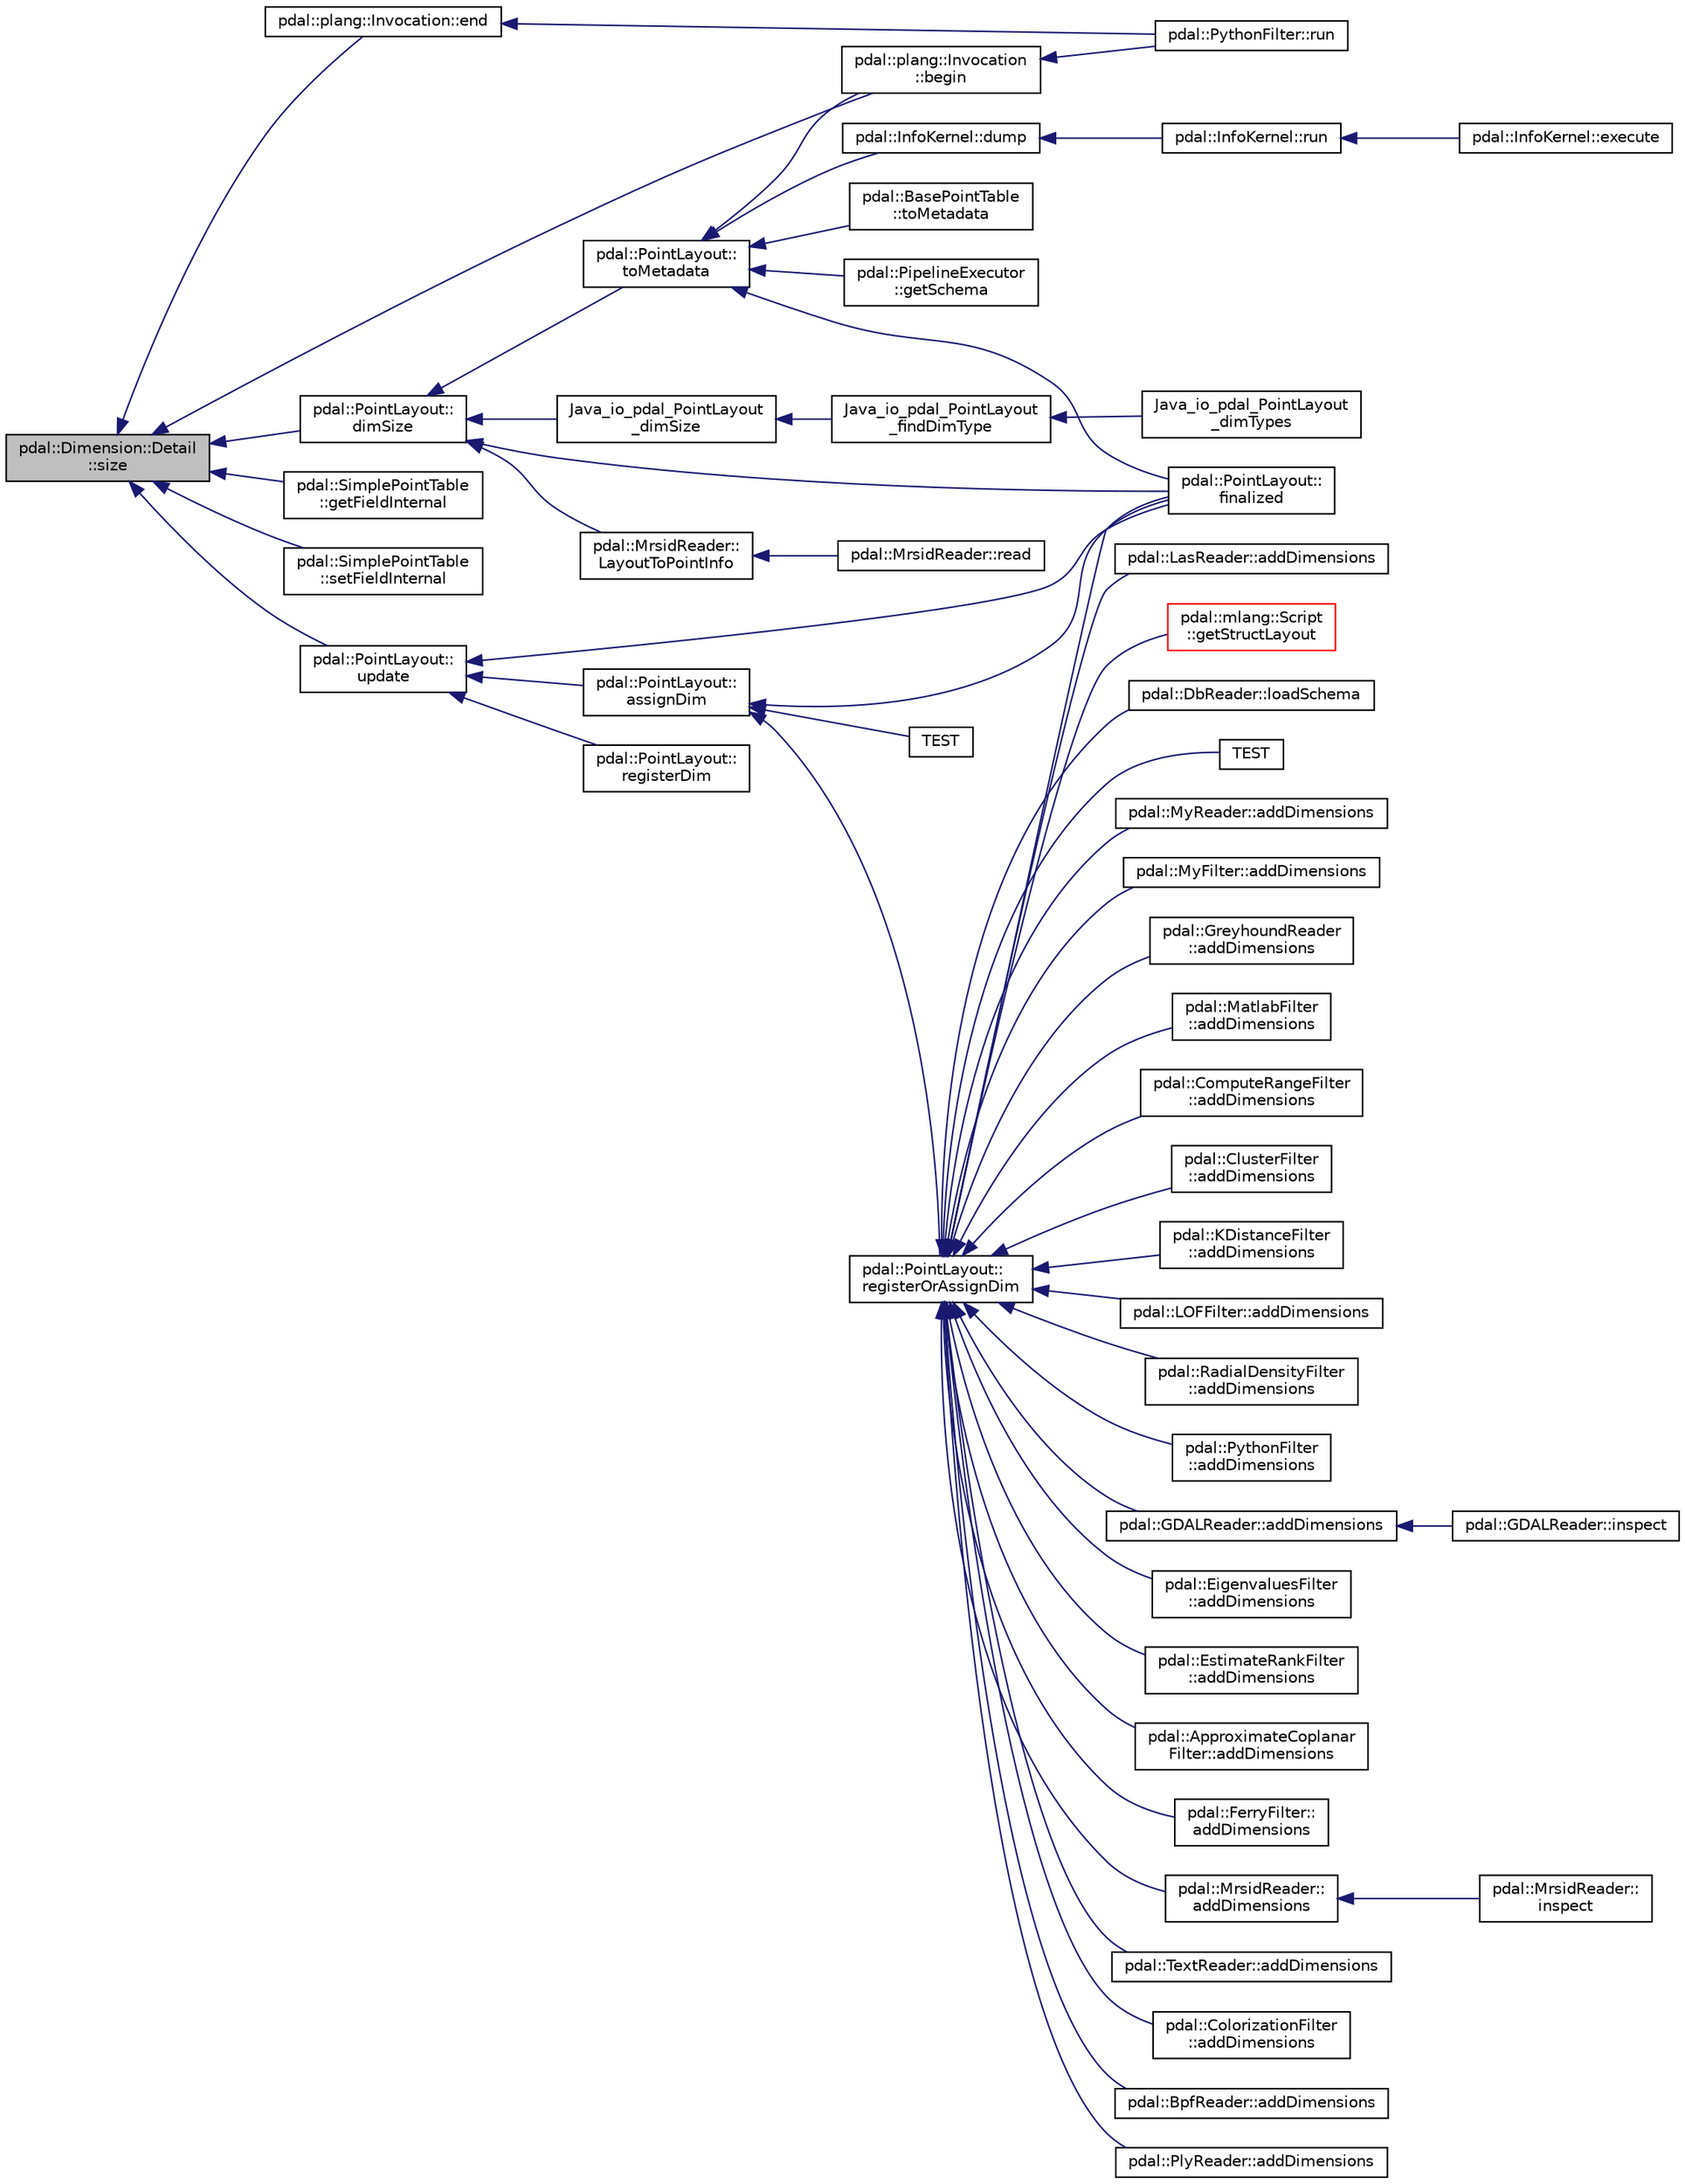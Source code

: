 digraph "pdal::Dimension::Detail::size"
{
  edge [fontname="Helvetica",fontsize="10",labelfontname="Helvetica",labelfontsize="10"];
  node [fontname="Helvetica",fontsize="10",shape=record];
  rankdir="LR";
  Node1 [label="pdal::Dimension::Detail\l::size",height=0.2,width=0.4,color="black", fillcolor="grey75", style="filled", fontcolor="black"];
  Node1 -> Node2 [dir="back",color="midnightblue",fontsize="10",style="solid",fontname="Helvetica"];
  Node2 [label="pdal::plang::Invocation\l::begin",height=0.2,width=0.4,color="black", fillcolor="white", style="filled",URL="$classpdal_1_1plang_1_1Invocation.html#adfe14b064df9a0d4dcf2d1da8a7cb1d8"];
  Node2 -> Node3 [dir="back",color="midnightblue",fontsize="10",style="solid",fontname="Helvetica"];
  Node3 [label="pdal::PythonFilter::run",height=0.2,width=0.4,color="black", fillcolor="white", style="filled",URL="$classpdal_1_1PythonFilter.html#a237d32f937771c1f5792170606a440be"];
  Node1 -> Node4 [dir="back",color="midnightblue",fontsize="10",style="solid",fontname="Helvetica"];
  Node4 [label="pdal::PointLayout::\ldimSize",height=0.2,width=0.4,color="black", fillcolor="white", style="filled",URL="$classpdal_1_1PointLayout.html#ac2fa83b59ea49e234822cd432e71455d"];
  Node4 -> Node5 [dir="back",color="midnightblue",fontsize="10",style="solid",fontname="Helvetica"];
  Node5 [label="pdal::PointLayout::\lfinalized",height=0.2,width=0.4,color="black", fillcolor="white", style="filled",URL="$classpdal_1_1PointLayout.html#a41955b0c316d4ae4d34eca8768be2ef9"];
  Node4 -> Node6 [dir="back",color="midnightblue",fontsize="10",style="solid",fontname="Helvetica"];
  Node6 [label="Java_io_pdal_PointLayout\l_dimSize",height=0.2,width=0.4,color="black", fillcolor="white", style="filled",URL="$io__pdal__PointLayout_8cpp.html#ac2fa046570fef5de5b77697956afd918"];
  Node6 -> Node7 [dir="back",color="midnightblue",fontsize="10",style="solid",fontname="Helvetica"];
  Node7 [label="Java_io_pdal_PointLayout\l_findDimType",height=0.2,width=0.4,color="black", fillcolor="white", style="filled",URL="$io__pdal__PointLayout_8cpp.html#a22262f107c6949fdacc3af0a35f1e07c"];
  Node7 -> Node8 [dir="back",color="midnightblue",fontsize="10",style="solid",fontname="Helvetica"];
  Node8 [label="Java_io_pdal_PointLayout\l_dimTypes",height=0.2,width=0.4,color="black", fillcolor="white", style="filled",URL="$io__pdal__PointLayout_8cpp.html#af8f3a3de6a0ef392cba87a2b07e47432"];
  Node4 -> Node9 [dir="back",color="midnightblue",fontsize="10",style="solid",fontname="Helvetica"];
  Node9 [label="pdal::MrsidReader::\lLayoutToPointInfo",height=0.2,width=0.4,color="black", fillcolor="white", style="filled",URL="$classpdal_1_1MrsidReader.html#a44e159ce76d16b35de2ed189d3a58dbe"];
  Node9 -> Node10 [dir="back",color="midnightblue",fontsize="10",style="solid",fontname="Helvetica"];
  Node10 [label="pdal::MrsidReader::read",height=0.2,width=0.4,color="black", fillcolor="white", style="filled",URL="$classpdal_1_1MrsidReader.html#a7b964fee1a83b88b5f2b72f1e2c5ba8e"];
  Node4 -> Node11 [dir="back",color="midnightblue",fontsize="10",style="solid",fontname="Helvetica"];
  Node11 [label="pdal::PointLayout::\ltoMetadata",height=0.2,width=0.4,color="black", fillcolor="white", style="filled",URL="$classpdal_1_1PointLayout.html#a677fc6bf9b31cdbb8d64f57d7e796140"];
  Node11 -> Node2 [dir="back",color="midnightblue",fontsize="10",style="solid",fontname="Helvetica"];
  Node11 -> Node12 [dir="back",color="midnightblue",fontsize="10",style="solid",fontname="Helvetica"];
  Node12 [label="pdal::InfoKernel::dump",height=0.2,width=0.4,color="black", fillcolor="white", style="filled",URL="$classpdal_1_1InfoKernel.html#a402cba839f0a07e7d1b5982869ae71c5"];
  Node12 -> Node13 [dir="back",color="midnightblue",fontsize="10",style="solid",fontname="Helvetica"];
  Node13 [label="pdal::InfoKernel::run",height=0.2,width=0.4,color="black", fillcolor="white", style="filled",URL="$classpdal_1_1InfoKernel.html#a507a4fa6aa98127ddc55bb730bcf6a2f"];
  Node13 -> Node14 [dir="back",color="midnightblue",fontsize="10",style="solid",fontname="Helvetica"];
  Node14 [label="pdal::InfoKernel::execute",height=0.2,width=0.4,color="black", fillcolor="white", style="filled",URL="$classpdal_1_1InfoKernel.html#ac8d3f256fa5d844710b25034f4e22eaa"];
  Node11 -> Node5 [dir="back",color="midnightblue",fontsize="10",style="solid",fontname="Helvetica"];
  Node11 -> Node15 [dir="back",color="midnightblue",fontsize="10",style="solid",fontname="Helvetica"];
  Node15 [label="pdal::PipelineExecutor\l::getSchema",height=0.2,width=0.4,color="black", fillcolor="white", style="filled",URL="$classpdal_1_1PipelineExecutor.html#a9e29a5c7ed214f566efd7524b11d2ade"];
  Node11 -> Node16 [dir="back",color="midnightblue",fontsize="10",style="solid",fontname="Helvetica"];
  Node16 [label="pdal::BasePointTable\l::toMetadata",height=0.2,width=0.4,color="black", fillcolor="white", style="filled",URL="$classpdal_1_1BasePointTable.html#af5d3dc0b4de191aa70ad2065cd212ba3"];
  Node1 -> Node17 [dir="back",color="midnightblue",fontsize="10",style="solid",fontname="Helvetica"];
  Node17 [label="pdal::plang::Invocation::end",height=0.2,width=0.4,color="black", fillcolor="white", style="filled",URL="$classpdal_1_1plang_1_1Invocation.html#af0a21ef9951d6a5eefcc59c9c2e847b8"];
  Node17 -> Node3 [dir="back",color="midnightblue",fontsize="10",style="solid",fontname="Helvetica"];
  Node1 -> Node18 [dir="back",color="midnightblue",fontsize="10",style="solid",fontname="Helvetica"];
  Node18 [label="pdal::SimplePointTable\l::getFieldInternal",height=0.2,width=0.4,color="black", fillcolor="white", style="filled",URL="$classpdal_1_1SimplePointTable.html#a100f260b00fb8ca111314a4f35d64d5e"];
  Node1 -> Node19 [dir="back",color="midnightblue",fontsize="10",style="solid",fontname="Helvetica"];
  Node19 [label="pdal::SimplePointTable\l::setFieldInternal",height=0.2,width=0.4,color="black", fillcolor="white", style="filled",URL="$classpdal_1_1SimplePointTable.html#ac6926f874d2f9aee40138a69b29e385e"];
  Node1 -> Node20 [dir="back",color="midnightblue",fontsize="10",style="solid",fontname="Helvetica"];
  Node20 [label="pdal::PointLayout::\lupdate",height=0.2,width=0.4,color="black", fillcolor="white", style="filled",URL="$classpdal_1_1PointLayout.html#a63db6cc5de2aea2b949ee0c34e1d5501"];
  Node20 -> Node21 [dir="back",color="midnightblue",fontsize="10",style="solid",fontname="Helvetica"];
  Node21 [label="pdal::PointLayout::\lassignDim",height=0.2,width=0.4,color="black", fillcolor="white", style="filled",URL="$classpdal_1_1PointLayout.html#a62c64539215e8136b502e025627657ca"];
  Node21 -> Node5 [dir="back",color="midnightblue",fontsize="10",style="solid",fontname="Helvetica"];
  Node21 -> Node22 [dir="back",color="midnightblue",fontsize="10",style="solid",fontname="Helvetica"];
  Node22 [label="pdal::PointLayout::\lregisterOrAssignDim",height=0.2,width=0.4,color="black", fillcolor="white", style="filled",URL="$classpdal_1_1PointLayout.html#a5eb18bf1cedb4bd97f5db6a094b10360"];
  Node22 -> Node23 [dir="back",color="midnightblue",fontsize="10",style="solid",fontname="Helvetica"];
  Node23 [label="pdal::MyReader::addDimensions",height=0.2,width=0.4,color="black", fillcolor="white", style="filled",URL="$classpdal_1_1MyReader.html#a2538810082a34aa5079053488ec7a08c"];
  Node22 -> Node24 [dir="back",color="midnightblue",fontsize="10",style="solid",fontname="Helvetica"];
  Node24 [label="pdal::MyFilter::addDimensions",height=0.2,width=0.4,color="black", fillcolor="white", style="filled",URL="$classpdal_1_1MyFilter.html#a3cda1f426a740bd739acbf425d5a54b8"];
  Node22 -> Node25 [dir="back",color="midnightblue",fontsize="10",style="solid",fontname="Helvetica"];
  Node25 [label="pdal::GreyhoundReader\l::addDimensions",height=0.2,width=0.4,color="black", fillcolor="white", style="filled",URL="$classpdal_1_1GreyhoundReader.html#a8e91ad9eaf4bcaefa3b47f43f7121ec5"];
  Node22 -> Node26 [dir="back",color="midnightblue",fontsize="10",style="solid",fontname="Helvetica"];
  Node26 [label="pdal::MatlabFilter\l::addDimensions",height=0.2,width=0.4,color="black", fillcolor="white", style="filled",URL="$classpdal_1_1MatlabFilter.html#adba278aef257f273db66415a8db9324f"];
  Node22 -> Node27 [dir="back",color="midnightblue",fontsize="10",style="solid",fontname="Helvetica"];
  Node27 [label="pdal::ComputeRangeFilter\l::addDimensions",height=0.2,width=0.4,color="black", fillcolor="white", style="filled",URL="$classpdal_1_1ComputeRangeFilter.html#a96d9521b79d25d7c87daba321818168f"];
  Node22 -> Node28 [dir="back",color="midnightblue",fontsize="10",style="solid",fontname="Helvetica"];
  Node28 [label="pdal::ClusterFilter\l::addDimensions",height=0.2,width=0.4,color="black", fillcolor="white", style="filled",URL="$classpdal_1_1ClusterFilter.html#aa40cdd83a74012f89b15447a555d0114"];
  Node22 -> Node29 [dir="back",color="midnightblue",fontsize="10",style="solid",fontname="Helvetica"];
  Node29 [label="pdal::KDistanceFilter\l::addDimensions",height=0.2,width=0.4,color="black", fillcolor="white", style="filled",URL="$classpdal_1_1KDistanceFilter.html#a247302284332b4fc76c5c2f0056120b2"];
  Node22 -> Node30 [dir="back",color="midnightblue",fontsize="10",style="solid",fontname="Helvetica"];
  Node30 [label="pdal::LOFFilter::addDimensions",height=0.2,width=0.4,color="black", fillcolor="white", style="filled",URL="$classpdal_1_1LOFFilter.html#a6f3b65fe7b6b6358bf84779a40a7abfa"];
  Node22 -> Node31 [dir="back",color="midnightblue",fontsize="10",style="solid",fontname="Helvetica"];
  Node31 [label="pdal::RadialDensityFilter\l::addDimensions",height=0.2,width=0.4,color="black", fillcolor="white", style="filled",URL="$classpdal_1_1RadialDensityFilter.html#a840505f15216208a2ec3e41f78be0513"];
  Node22 -> Node32 [dir="back",color="midnightblue",fontsize="10",style="solid",fontname="Helvetica"];
  Node32 [label="pdal::PythonFilter\l::addDimensions",height=0.2,width=0.4,color="black", fillcolor="white", style="filled",URL="$classpdal_1_1PythonFilter.html#a8ddc626f83d8ebee8e26477c45deb406"];
  Node22 -> Node33 [dir="back",color="midnightblue",fontsize="10",style="solid",fontname="Helvetica"];
  Node33 [label="pdal::GDALReader::addDimensions",height=0.2,width=0.4,color="black", fillcolor="white", style="filled",URL="$classpdal_1_1GDALReader.html#ae3c9600c8b341c5c9699d990ae392fd8"];
  Node33 -> Node34 [dir="back",color="midnightblue",fontsize="10",style="solid",fontname="Helvetica"];
  Node34 [label="pdal::GDALReader::inspect",height=0.2,width=0.4,color="black", fillcolor="white", style="filled",URL="$classpdal_1_1GDALReader.html#a61d15f0c8fc1669ae2df2fe16914e80e"];
  Node22 -> Node35 [dir="back",color="midnightblue",fontsize="10",style="solid",fontname="Helvetica"];
  Node35 [label="pdal::EigenvaluesFilter\l::addDimensions",height=0.2,width=0.4,color="black", fillcolor="white", style="filled",URL="$classpdal_1_1EigenvaluesFilter.html#ad5fe81ba04f3fe2f566ae8c33903c3ed"];
  Node22 -> Node36 [dir="back",color="midnightblue",fontsize="10",style="solid",fontname="Helvetica"];
  Node36 [label="pdal::EstimateRankFilter\l::addDimensions",height=0.2,width=0.4,color="black", fillcolor="white", style="filled",URL="$classpdal_1_1EstimateRankFilter.html#aa54e914769202c38f714d96438eb30da"];
  Node22 -> Node37 [dir="back",color="midnightblue",fontsize="10",style="solid",fontname="Helvetica"];
  Node37 [label="pdal::ApproximateCoplanar\lFilter::addDimensions",height=0.2,width=0.4,color="black", fillcolor="white", style="filled",URL="$classpdal_1_1ApproximateCoplanarFilter.html#a71b3d168195fe523be6111c8125a9edf"];
  Node22 -> Node38 [dir="back",color="midnightblue",fontsize="10",style="solid",fontname="Helvetica"];
  Node38 [label="pdal::FerryFilter::\laddDimensions",height=0.2,width=0.4,color="black", fillcolor="white", style="filled",URL="$classpdal_1_1FerryFilter.html#aa1466361019033cc32dc2d67af547855"];
  Node22 -> Node39 [dir="back",color="midnightblue",fontsize="10",style="solid",fontname="Helvetica"];
  Node39 [label="pdal::MrsidReader::\laddDimensions",height=0.2,width=0.4,color="black", fillcolor="white", style="filled",URL="$classpdal_1_1MrsidReader.html#a2de183dcdf6e7d62d37670f50f5116ce"];
  Node39 -> Node40 [dir="back",color="midnightblue",fontsize="10",style="solid",fontname="Helvetica"];
  Node40 [label="pdal::MrsidReader::\linspect",height=0.2,width=0.4,color="black", fillcolor="white", style="filled",URL="$classpdal_1_1MrsidReader.html#ad01944827d256e4e1b2b1cd2d651a1a5"];
  Node22 -> Node41 [dir="back",color="midnightblue",fontsize="10",style="solid",fontname="Helvetica"];
  Node41 [label="pdal::TextReader::addDimensions",height=0.2,width=0.4,color="black", fillcolor="white", style="filled",URL="$classpdal_1_1TextReader.html#ae502ea3c6508d9c5a5661d5641893d40"];
  Node22 -> Node42 [dir="back",color="midnightblue",fontsize="10",style="solid",fontname="Helvetica"];
  Node42 [label="pdal::ColorizationFilter\l::addDimensions",height=0.2,width=0.4,color="black", fillcolor="white", style="filled",URL="$classpdal_1_1ColorizationFilter.html#a407f24236cb767ce5f7fde575dbc6fc4"];
  Node22 -> Node43 [dir="back",color="midnightblue",fontsize="10",style="solid",fontname="Helvetica"];
  Node43 [label="pdal::BpfReader::addDimensions",height=0.2,width=0.4,color="black", fillcolor="white", style="filled",URL="$classpdal_1_1BpfReader.html#ae414937251ec7ed9c16f73830f043785"];
  Node22 -> Node44 [dir="back",color="midnightblue",fontsize="10",style="solid",fontname="Helvetica"];
  Node44 [label="pdal::PlyReader::addDimensions",height=0.2,width=0.4,color="black", fillcolor="white", style="filled",URL="$classpdal_1_1PlyReader.html#a2d4e5af35b142d1a809ec86cb537b8ab"];
  Node22 -> Node45 [dir="back",color="midnightblue",fontsize="10",style="solid",fontname="Helvetica"];
  Node45 [label="pdal::LasReader::addDimensions",height=0.2,width=0.4,color="black", fillcolor="white", style="filled",URL="$classpdal_1_1LasReader.html#a75e74d4d4b28c02a2be5eb21ec64d0ce"];
  Node22 -> Node5 [dir="back",color="midnightblue",fontsize="10",style="solid",fontname="Helvetica"];
  Node22 -> Node46 [dir="back",color="midnightblue",fontsize="10",style="solid",fontname="Helvetica"];
  Node46 [label="pdal::mlang::Script\l::getStructLayout",height=0.2,width=0.4,color="red", fillcolor="white", style="filled",URL="$classpdal_1_1mlang_1_1Script.html#ab27e800a294336e544d72e7a70fc2065"];
  Node22 -> Node47 [dir="back",color="midnightblue",fontsize="10",style="solid",fontname="Helvetica"];
  Node47 [label="pdal::DbReader::loadSchema",height=0.2,width=0.4,color="black", fillcolor="white", style="filled",URL="$classpdal_1_1DbReader.html#a7903aac3db132794190b0d9e24261c8c"];
  Node22 -> Node48 [dir="back",color="midnightblue",fontsize="10",style="solid",fontname="Helvetica"];
  Node48 [label="TEST",height=0.2,width=0.4,color="black", fillcolor="white", style="filled",URL="$XMLSchemaTest_8cpp.html#a48e1a8252f580bb13a68e42813bbe5ed"];
  Node21 -> Node49 [dir="back",color="midnightblue",fontsize="10",style="solid",fontname="Helvetica"];
  Node49 [label="TEST",height=0.2,width=0.4,color="black", fillcolor="white", style="filled",URL="$PointViewTest_8cpp.html#a32cd87c76917493a23148e8c4febe209"];
  Node20 -> Node5 [dir="back",color="midnightblue",fontsize="10",style="solid",fontname="Helvetica"];
  Node20 -> Node50 [dir="back",color="midnightblue",fontsize="10",style="solid",fontname="Helvetica"];
  Node50 [label="pdal::PointLayout::\lregisterDim",height=0.2,width=0.4,color="black", fillcolor="white", style="filled",URL="$classpdal_1_1PointLayout.html#ac47cea7ccf03affbe8cd04af43c57ee9"];
}

